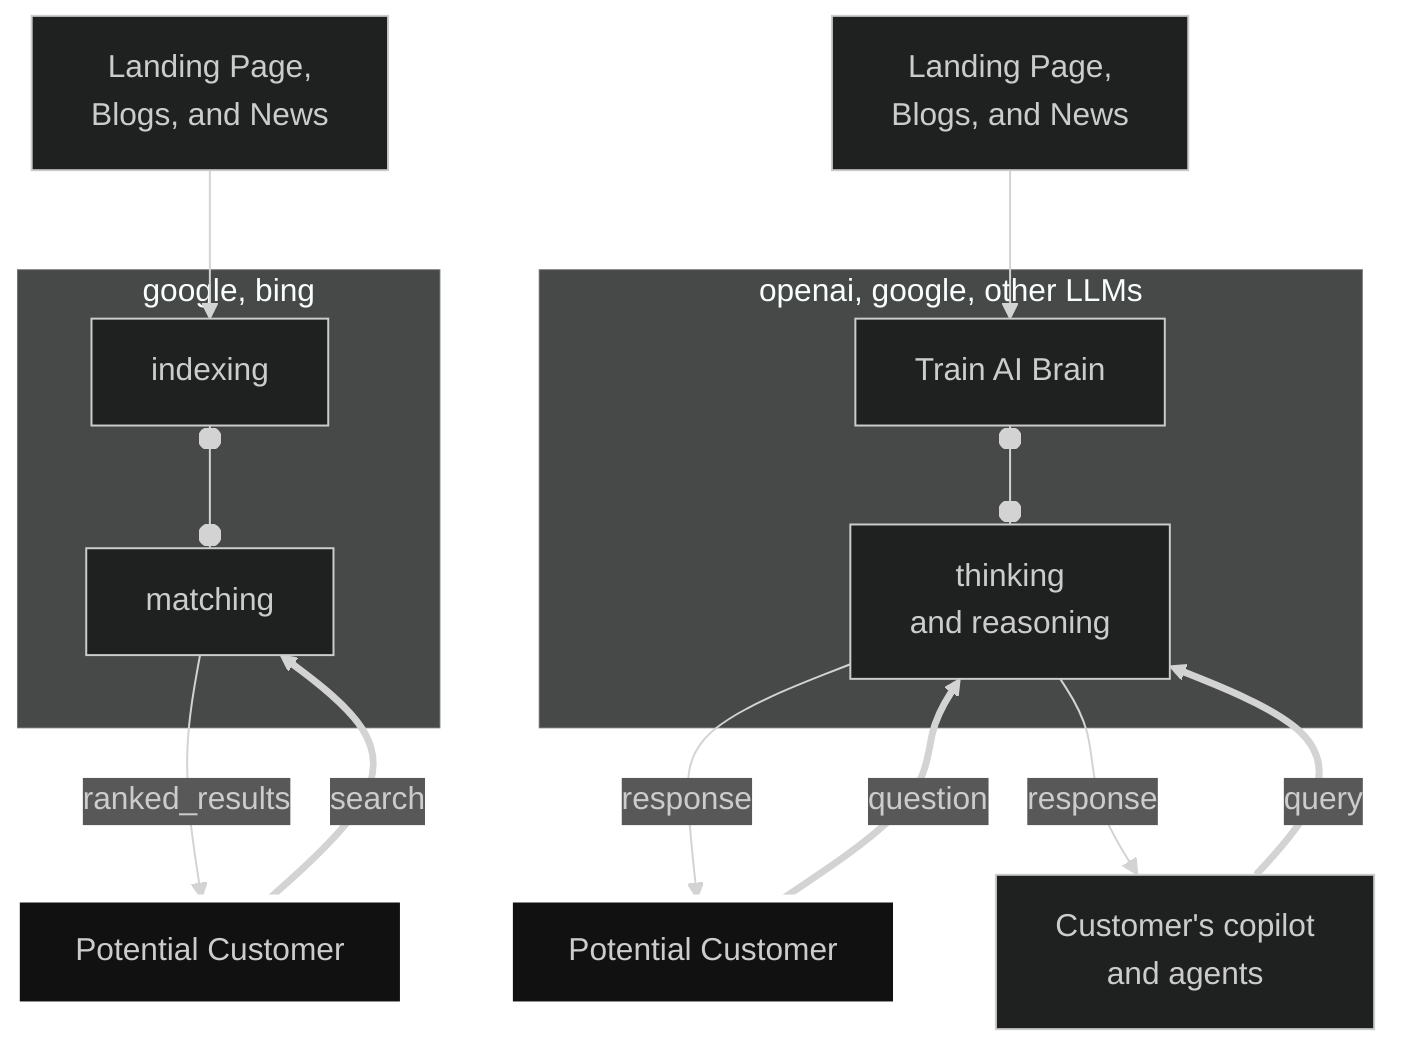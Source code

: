 %%{init: {'theme':'dark'}}%%
graph TD
subgraph search["google, bing"]
indexing
matching
end
landing_page["Landing Page,<br/>Blogs, and News"]
landing_page -->indexing
indexing o--o matching
search_user["Potential Customer"] ==>|search|matching
matching -->|ranked_results|search_user

style search_user stroke:#ffffff,stroke-width:4px,fill:#111111

subgraph ai["openai, google, other LLMs"]
train_ai_brain
thinking["thinking<br/>and reasoning"]
end
train_ai_brain["Train AI Brain"]
ai_landing_page["Landing Page,<br/>Blogs, and News"]
ai_landing_page -->train_ai_brain
ai_user["Potential Customer"] ==>|question|thinking
ca["Customer's copilot<br/>and agents"] ==>|query|thinking
train_ai_brain o--o thinking
thinking -->|response|ai_user
thinking -->|response|ca

style ai_user stroke:#ffffff,stroke-width:4px,fill:#111111